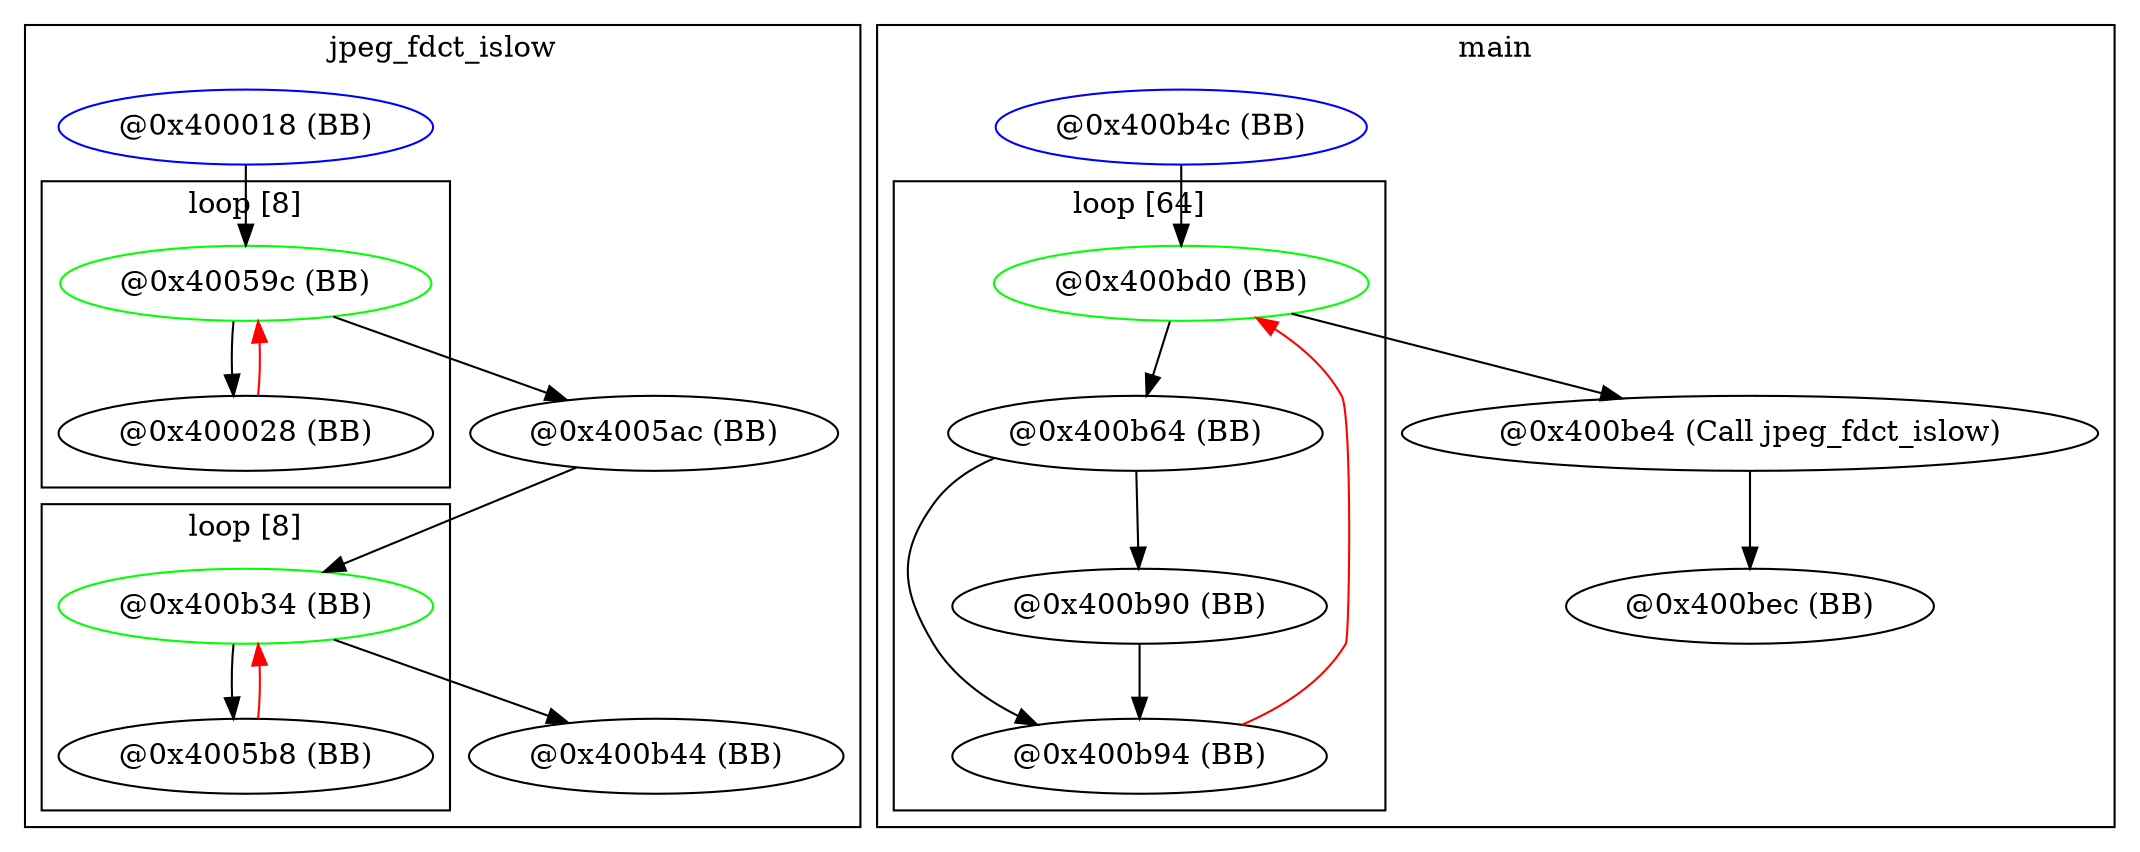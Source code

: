 digraph G {
subgraph cluster_jpeg_fdct_islow {
graph [label = "jpeg_fdct_islow"];
subgraph cluster_loop0x2311a10 {
graph [label = "loop [8]"];
node0x27736b0 [label = "@0x40059c (BB)" ,color="green"];
node0x2308ca0 [label = "@0x400028 (BB)"];
}
subgraph cluster_loop0x2777eb0 {
graph [label = "loop [8]"];
node0x27ac610 [label = "@0x400b34 (BB)" ,color="green"];
node0x273f660 [label = "@0x4005b8 (BB)"];
}
node0x230b460 [label = "@0x400018 (BB)" ,color="blue"];
node0x2308ca0;
node0x27736b0;
node0x273ee80 [label = "@0x4005ac (BB)"];
node0x273f660;
node0x27ac610;
node0x2777360 [label = "@0x400b44 (BB)"];
}
subgraph cluster_main {
graph [label = "main"];
subgraph cluster_loop0x230b3e0 {
graph [label = "loop [64]"];
node0x27ad960 [label = "@0x400bd0 (BB)" ,color="green"];
node0x2779550 [label = "@0x400b94 (BB)"];
node0x2779010 [label = "@0x400b64 (BB)"];
node0x277af90 [label = "@0x400b90 (BB)"];
}
node0x23086a0 [label = "@0x400b4c (BB)" ,color="blue"];
node0x2779010;
node0x277af90;
node0x2779550;
node0x27ad960;
node0x27ae680 [label = "@0x400be4 (Call jpeg_fdct_islow)"];
node0x27aebc0 [label = "@0x400bec (BB)"];
}
node0x230b460 -> node0x27736b0;
node0x2308ca0 -> node0x27736b0[color="red"];
node0x27736b0 -> node0x2308ca0;
node0x27736b0 -> node0x273ee80;
node0x273ee80 -> node0x27ac610;
node0x273f660 -> node0x27ac610[color="red"];
node0x27ac610 -> node0x273f660;
node0x27ac610 -> node0x2777360;
node0x23086a0 -> node0x27ad960;
node0x2779010 -> node0x277af90;
node0x2779010 -> node0x2779550;
node0x277af90 -> node0x2779550;
node0x2779550 -> node0x27ad960[color="red"];
node0x27ad960 -> node0x2779010;
node0x27ad960 -> node0x27ae680;
node0x27ae680 -> node0x27aebc0;
}
